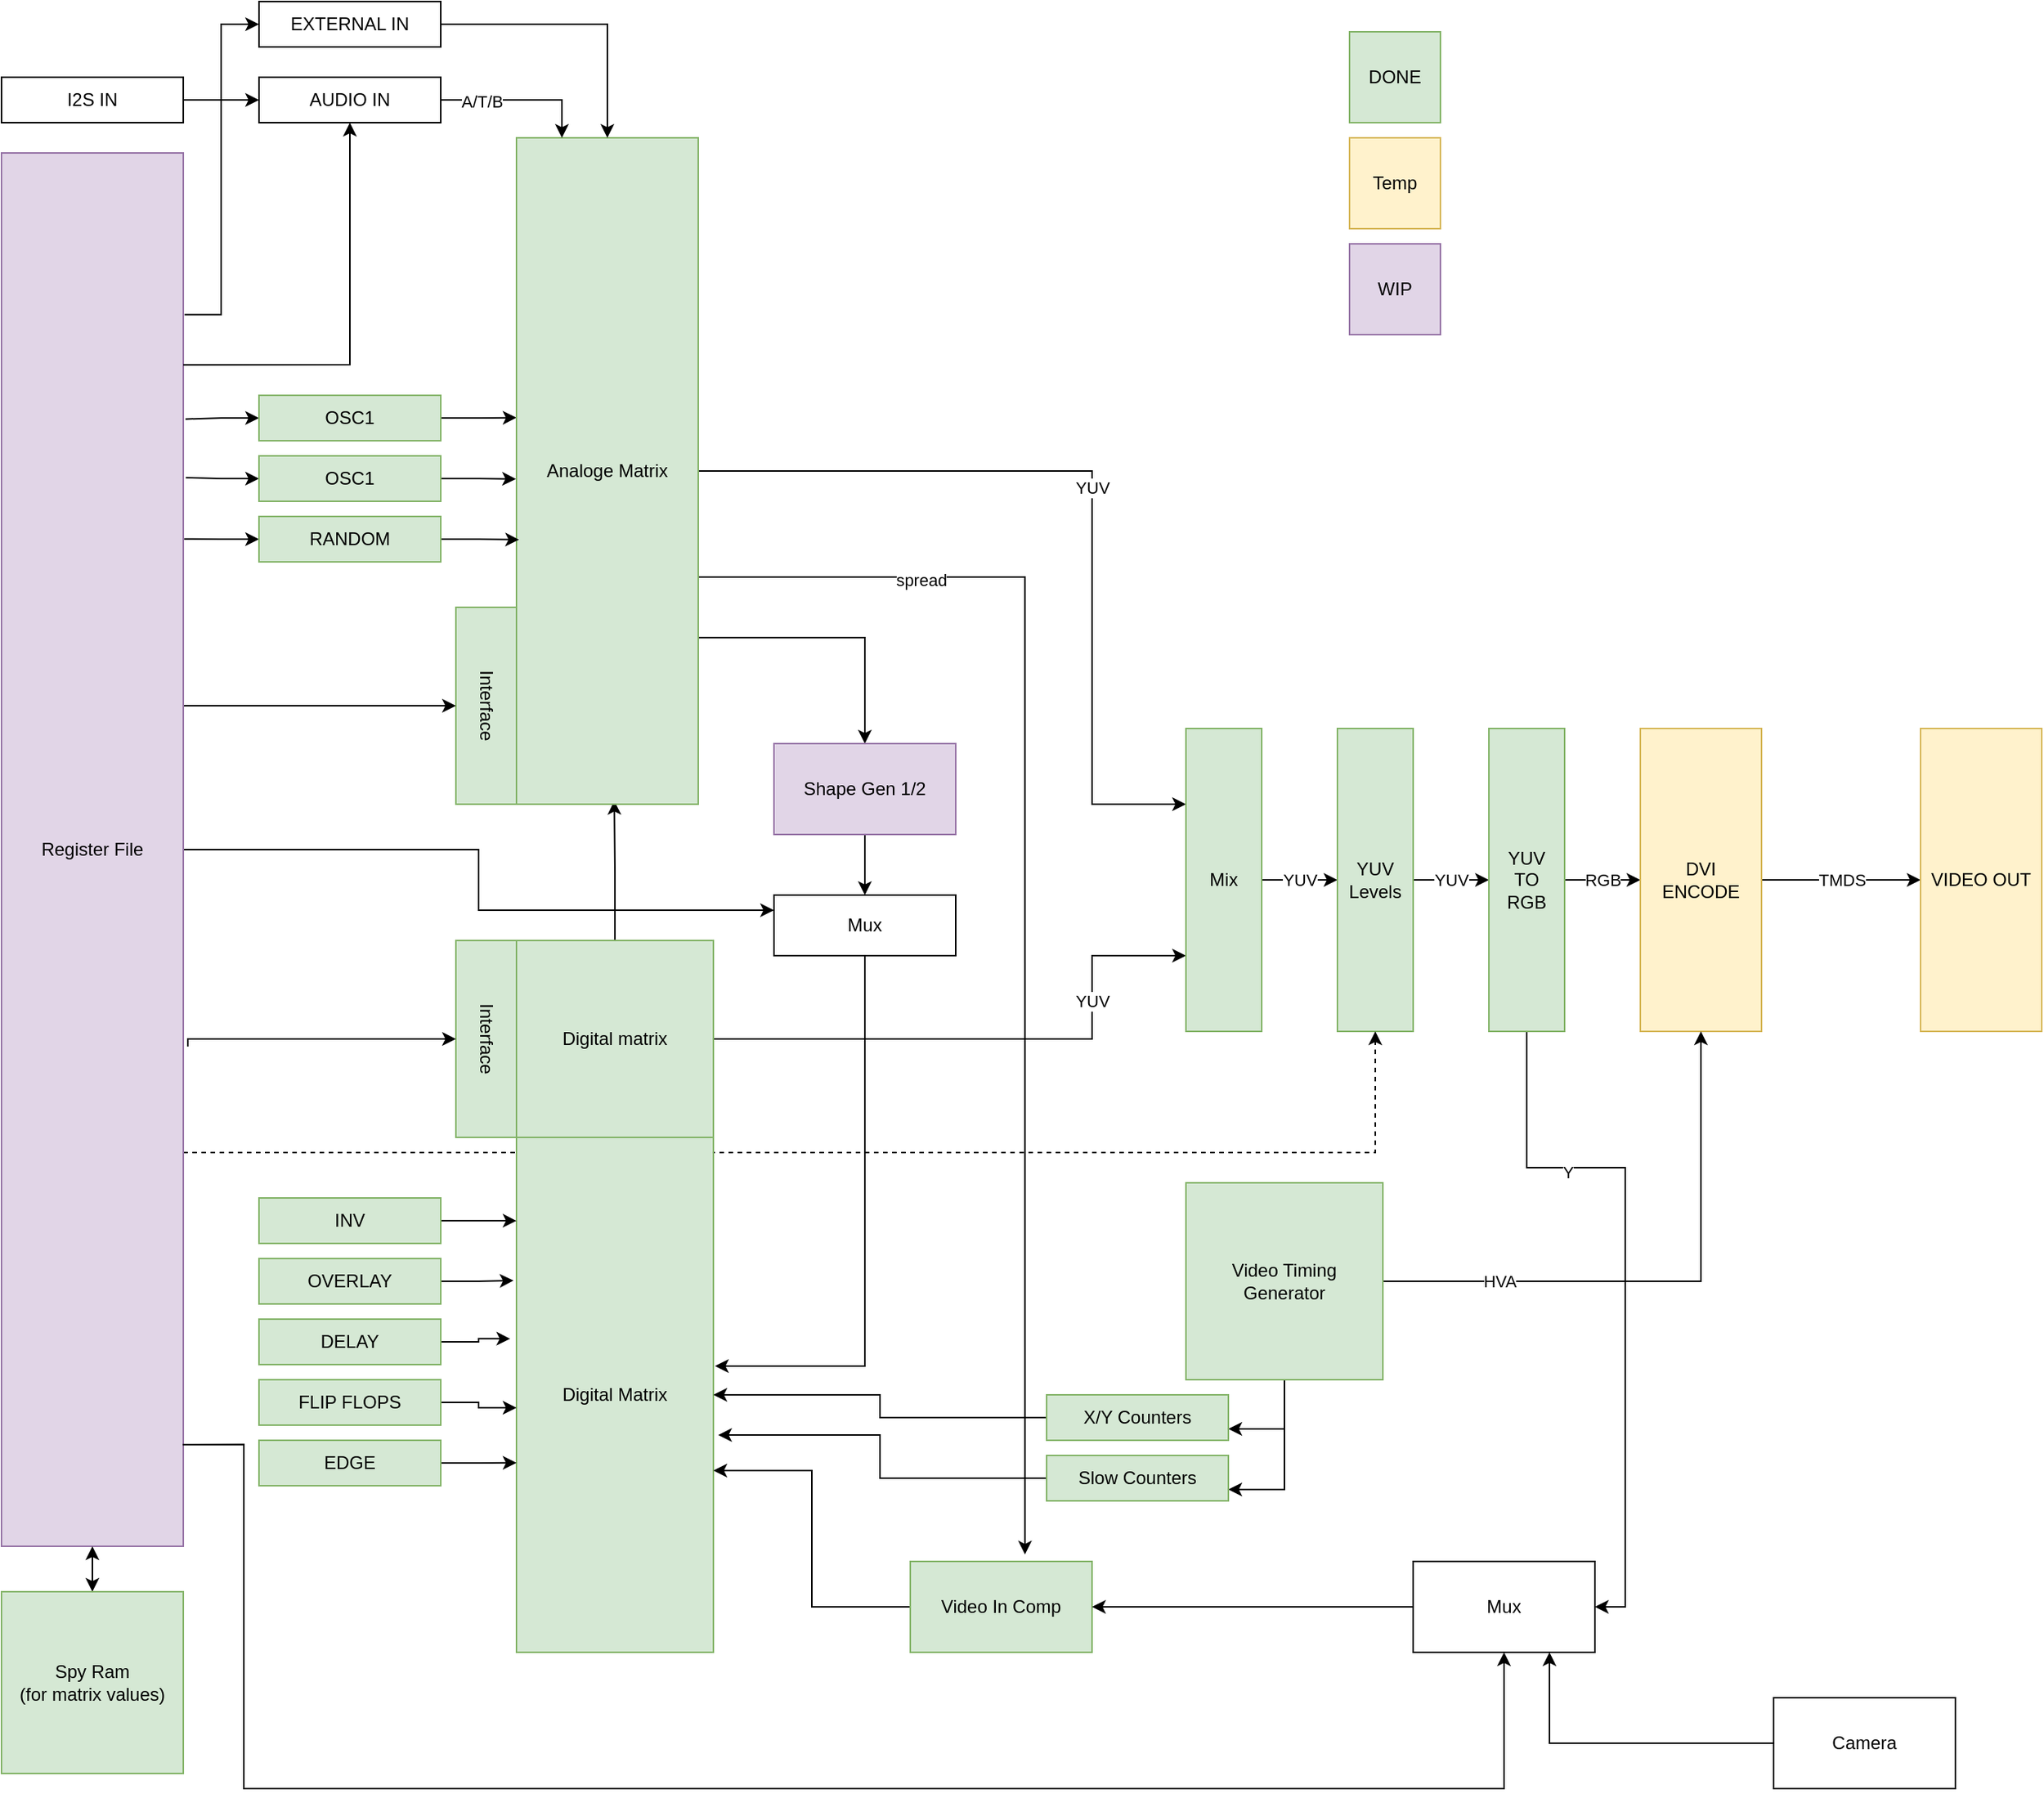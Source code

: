 <mxfile version="26.2.10">
  <diagram name="Page-1" id="RBFI0iX49wBqgzLYOTrN">
    <mxGraphModel dx="890" dy="2243" grid="1" gridSize="10" guides="1" tooltips="1" connect="1" arrows="1" fold="1" page="1" pageScale="1" pageWidth="850" pageHeight="1100" math="0" shadow="0">
      <root>
        <mxCell id="0" />
        <mxCell id="1" parent="0" />
        <mxCell id="7mZpvFm0Rja0avcv9IFA-11" value="YUV" style="edgeStyle=orthogonalEdgeStyle;rounded=0;orthogonalLoop=1;jettySize=auto;html=1;entryX=0;entryY=0.75;entryDx=0;entryDy=0;" parent="1" source="7mZpvFm0Rja0avcv9IFA-2" target="7mZpvFm0Rja0avcv9IFA-7" edge="1">
          <mxGeometry x="0.499" relative="1" as="geometry">
            <Array as="points">
              <mxPoint x="840" y="445" />
              <mxPoint x="840" y="390" />
            </Array>
            <mxPoint as="offset" />
          </mxGeometry>
        </mxCell>
        <mxCell id="7mZpvFm0Rja0avcv9IFA-47" style="edgeStyle=orthogonalEdgeStyle;rounded=0;orthogonalLoop=1;jettySize=auto;html=1;entryX=0.538;entryY=0.995;entryDx=0;entryDy=0;entryPerimeter=0;" parent="1" source="7mZpvFm0Rja0avcv9IFA-2" target="7mZpvFm0Rja0avcv9IFA-27" edge="1">
          <mxGeometry relative="1" as="geometry" />
        </mxCell>
        <mxCell id="7mZpvFm0Rja0avcv9IFA-2" value="Digital matrix" style="whiteSpace=wrap;html=1;aspect=fixed;fillColor=#D5E8D4;strokeColor=#82B366;" parent="1" vertex="1">
          <mxGeometry x="460" y="380" width="130" height="130" as="geometry" />
        </mxCell>
        <mxCell id="7mZpvFm0Rja0avcv9IFA-10" value="YUV" style="edgeStyle=orthogonalEdgeStyle;rounded=0;orthogonalLoop=1;jettySize=auto;html=1;entryX=0;entryY=0.25;entryDx=0;entryDy=0;" parent="1" source="7mZpvFm0Rja0avcv9IFA-27" target="7mZpvFm0Rja0avcv9IFA-7" edge="1">
          <mxGeometry relative="1" as="geometry">
            <mxPoint x="590" y="225" as="sourcePoint" />
            <Array as="points">
              <mxPoint x="840" y="70" />
              <mxPoint x="840" y="290" />
            </Array>
          </mxGeometry>
        </mxCell>
        <mxCell id="7mZpvFm0Rja0avcv9IFA-5" value="Interface" style="rounded=0;whiteSpace=wrap;html=1;rotation=90;fillColor=#d5e8d4;strokeColor=#82b366;" parent="1" vertex="1">
          <mxGeometry x="375" y="205" width="130" height="40" as="geometry" />
        </mxCell>
        <mxCell id="7mZpvFm0Rja0avcv9IFA-6" value="Interface" style="rounded=0;whiteSpace=wrap;html=1;rotation=90;fillColor=#d5e8d4;strokeColor=#82b366;" parent="1" vertex="1">
          <mxGeometry x="375" y="425" width="130" height="40" as="geometry" />
        </mxCell>
        <mxCell id="7mZpvFm0Rja0avcv9IFA-9" value="YUV" style="edgeStyle=orthogonalEdgeStyle;rounded=0;orthogonalLoop=1;jettySize=auto;html=1;entryX=0;entryY=0.5;entryDx=0;entryDy=0;" parent="1" source="7mZpvFm0Rja0avcv9IFA-7" target="7mZpvFm0Rja0avcv9IFA-8" edge="1">
          <mxGeometry relative="1" as="geometry" />
        </mxCell>
        <mxCell id="7mZpvFm0Rja0avcv9IFA-7" value="Mix" style="rounded=0;whiteSpace=wrap;html=1;fillColor=#d5e8d4;strokeColor=#82b366;" parent="1" vertex="1">
          <mxGeometry x="902" y="240" width="50" height="200" as="geometry" />
        </mxCell>
        <mxCell id="7mZpvFm0Rja0avcv9IFA-13" value="YUV" style="edgeStyle=orthogonalEdgeStyle;rounded=0;orthogonalLoop=1;jettySize=auto;html=1;entryX=0;entryY=0.5;entryDx=0;entryDy=0;" parent="1" source="7mZpvFm0Rja0avcv9IFA-8" target="7mZpvFm0Rja0avcv9IFA-12" edge="1">
          <mxGeometry relative="1" as="geometry" />
        </mxCell>
        <mxCell id="7mZpvFm0Rja0avcv9IFA-8" value="YUV&lt;br&gt;Levels" style="rounded=0;whiteSpace=wrap;html=1;fillColor=#d5e8d4;strokeColor=#82b366;" parent="1" vertex="1">
          <mxGeometry x="1002" y="240" width="50" height="200" as="geometry" />
        </mxCell>
        <mxCell id="7mZpvFm0Rja0avcv9IFA-16" value="RGB" style="edgeStyle=orthogonalEdgeStyle;rounded=0;orthogonalLoop=1;jettySize=auto;html=1;entryX=0;entryY=0.5;entryDx=0;entryDy=0;" parent="1" source="7mZpvFm0Rja0avcv9IFA-12" target="7mZpvFm0Rja0avcv9IFA-14" edge="1">
          <mxGeometry relative="1" as="geometry" />
        </mxCell>
        <mxCell id="7mZpvFm0Rja0avcv9IFA-71" style="edgeStyle=orthogonalEdgeStyle;rounded=0;orthogonalLoop=1;jettySize=auto;html=1;entryX=1;entryY=0.5;entryDx=0;entryDy=0;" parent="1" source="7mZpvFm0Rja0avcv9IFA-12" target="7mZpvFm0Rja0avcv9IFA-68" edge="1">
          <mxGeometry relative="1" as="geometry">
            <Array as="points">
              <mxPoint x="1127" y="530" />
              <mxPoint x="1192" y="530" />
              <mxPoint x="1192" y="820" />
            </Array>
          </mxGeometry>
        </mxCell>
        <mxCell id="7mZpvFm0Rja0avcv9IFA-72" value="Y" style="edgeLabel;html=1;align=center;verticalAlign=middle;resizable=0;points=[];" parent="7mZpvFm0Rja0avcv9IFA-71" vertex="1" connectable="0">
          <mxGeometry x="-0.5" y="-3" relative="1" as="geometry">
            <mxPoint as="offset" />
          </mxGeometry>
        </mxCell>
        <mxCell id="7mZpvFm0Rja0avcv9IFA-12" value="YUV&lt;br&gt;TO&lt;br&gt;RGB" style="rounded=0;whiteSpace=wrap;html=1;fillColor=#d5e8d4;strokeColor=#82b366;" parent="1" vertex="1">
          <mxGeometry x="1102" y="240" width="50" height="200" as="geometry" />
        </mxCell>
        <mxCell id="7mZpvFm0Rja0avcv9IFA-18" value="TMDS" style="edgeStyle=orthogonalEdgeStyle;rounded=0;orthogonalLoop=1;jettySize=auto;html=1;entryX=0;entryY=0.5;entryDx=0;entryDy=0;" parent="1" source="7mZpvFm0Rja0avcv9IFA-14" target="7mZpvFm0Rja0avcv9IFA-17" edge="1">
          <mxGeometry relative="1" as="geometry" />
        </mxCell>
        <mxCell id="7mZpvFm0Rja0avcv9IFA-14" value="DVI&lt;br&gt;ENCODE" style="rounded=0;whiteSpace=wrap;html=1;fillColor=#fff2cc;strokeColor=#d6b656;" parent="1" vertex="1">
          <mxGeometry x="1202" y="240" width="80" height="200" as="geometry" />
        </mxCell>
        <mxCell id="7mZpvFm0Rja0avcv9IFA-17" value="VIDEO OUT" style="rounded=0;whiteSpace=wrap;html=1;fillColor=#fff2cc;strokeColor=#d6b656;" parent="1" vertex="1">
          <mxGeometry x="1387" y="240" width="80" height="200" as="geometry" />
        </mxCell>
        <mxCell id="7mZpvFm0Rja0avcv9IFA-20" style="edgeStyle=orthogonalEdgeStyle;rounded=0;orthogonalLoop=1;jettySize=auto;html=1;entryX=0.5;entryY=1;entryDx=0;entryDy=0;" parent="1" source="7mZpvFm0Rja0avcv9IFA-19" target="7mZpvFm0Rja0avcv9IFA-14" edge="1">
          <mxGeometry relative="1" as="geometry" />
        </mxCell>
        <mxCell id="7mZpvFm0Rja0avcv9IFA-21" value="HVA" style="edgeLabel;html=1;align=center;verticalAlign=middle;resizable=0;points=[];" parent="7mZpvFm0Rja0avcv9IFA-20" vertex="1" connectable="0">
          <mxGeometry x="-0.589" relative="1" as="geometry">
            <mxPoint as="offset" />
          </mxGeometry>
        </mxCell>
        <mxCell id="7mZpvFm0Rja0avcv9IFA-90" style="edgeStyle=orthogonalEdgeStyle;rounded=0;orthogonalLoop=1;jettySize=auto;html=1;entryX=1;entryY=0.75;entryDx=0;entryDy=0;" parent="1" source="7mZpvFm0Rja0avcv9IFA-19" target="7mZpvFm0Rja0avcv9IFA-86" edge="1">
          <mxGeometry relative="1" as="geometry" />
        </mxCell>
        <mxCell id="7mZpvFm0Rja0avcv9IFA-91" style="edgeStyle=orthogonalEdgeStyle;rounded=0;orthogonalLoop=1;jettySize=auto;html=1;entryX=1;entryY=0.75;entryDx=0;entryDy=0;" parent="1" source="7mZpvFm0Rja0avcv9IFA-19" target="7mZpvFm0Rja0avcv9IFA-88" edge="1">
          <mxGeometry relative="1" as="geometry" />
        </mxCell>
        <mxCell id="7mZpvFm0Rja0avcv9IFA-19" value="Video Timing&lt;br&gt;Generator" style="whiteSpace=wrap;html=1;aspect=fixed;fillColor=#d5e8d4;strokeColor=#82b366;" parent="1" vertex="1">
          <mxGeometry x="902" y="540" width="130" height="130" as="geometry" />
        </mxCell>
        <mxCell id="7mZpvFm0Rja0avcv9IFA-23" style="edgeStyle=orthogonalEdgeStyle;rounded=0;orthogonalLoop=1;jettySize=auto;html=1;exitX=1;exitY=0.25;exitDx=0;exitDy=0;entryX=0.5;entryY=1;entryDx=0;entryDy=0;" parent="1" source="7mZpvFm0Rja0avcv9IFA-22" target="7mZpvFm0Rja0avcv9IFA-5" edge="1">
          <mxGeometry relative="1" as="geometry">
            <Array as="points">
              <mxPoint x="240" y="225" />
            </Array>
          </mxGeometry>
        </mxCell>
        <mxCell id="7mZpvFm0Rja0avcv9IFA-24" style="edgeStyle=orthogonalEdgeStyle;rounded=0;orthogonalLoop=1;jettySize=auto;html=1;" parent="1" target="7mZpvFm0Rja0avcv9IFA-6" edge="1">
          <mxGeometry relative="1" as="geometry">
            <mxPoint x="243" y="450" as="sourcePoint" />
            <Array as="points">
              <mxPoint x="243" y="445" />
            </Array>
          </mxGeometry>
        </mxCell>
        <mxCell id="7mZpvFm0Rja0avcv9IFA-25" style="edgeStyle=orthogonalEdgeStyle;rounded=0;orthogonalLoop=1;jettySize=auto;html=1;exitX=1;exitY=0.75;exitDx=0;exitDy=0;entryX=0.5;entryY=1;entryDx=0;entryDy=0;dashed=1;" parent="1" source="7mZpvFm0Rja0avcv9IFA-22" target="7mZpvFm0Rja0avcv9IFA-8" edge="1">
          <mxGeometry relative="1" as="geometry">
            <Array as="points">
              <mxPoint x="240" y="520" />
              <mxPoint x="1027" y="520" />
            </Array>
          </mxGeometry>
        </mxCell>
        <mxCell id="7mZpvFm0Rja0avcv9IFA-62" style="edgeStyle=orthogonalEdgeStyle;rounded=0;orthogonalLoop=1;jettySize=auto;html=1;" parent="1" source="7mZpvFm0Rja0avcv9IFA-22" target="7mZpvFm0Rja0avcv9IFA-59" edge="1">
          <mxGeometry relative="1" as="geometry">
            <Array as="points">
              <mxPoint x="435" y="320" />
              <mxPoint x="435" y="360" />
            </Array>
          </mxGeometry>
        </mxCell>
        <mxCell id="7mZpvFm0Rja0avcv9IFA-22" value="Register File" style="rounded=0;whiteSpace=wrap;html=1;fillColor=#e1d5e7;strokeColor=#9673a6;" parent="1" vertex="1">
          <mxGeometry x="120" y="-140" width="120" height="920" as="geometry" />
        </mxCell>
        <mxCell id="7mZpvFm0Rja0avcv9IFA-39" style="edgeStyle=orthogonalEdgeStyle;rounded=0;orthogonalLoop=1;jettySize=auto;html=1;entryX=0;entryY=0.42;entryDx=0;entryDy=0;entryPerimeter=0;" parent="1" source="7mZpvFm0Rja0avcv9IFA-26" target="7mZpvFm0Rja0avcv9IFA-27" edge="1">
          <mxGeometry relative="1" as="geometry" />
        </mxCell>
        <mxCell id="7mZpvFm0Rja0avcv9IFA-43" style="edgeStyle=orthogonalEdgeStyle;rounded=0;orthogonalLoop=1;jettySize=auto;html=1;entryX=1.012;entryY=0.191;entryDx=0;entryDy=0;entryPerimeter=0;endArrow=none;endFill=0;startArrow=classic;startFill=1;" parent="1" source="7mZpvFm0Rja0avcv9IFA-26" target="7mZpvFm0Rja0avcv9IFA-22" edge="1">
          <mxGeometry relative="1" as="geometry" />
        </mxCell>
        <mxCell id="7mZpvFm0Rja0avcv9IFA-26" value="OSC1" style="rounded=0;whiteSpace=wrap;html=1;fillColor=#d5e8d4;strokeColor=#82b366;" parent="1" vertex="1">
          <mxGeometry x="290" y="20" width="120" height="30" as="geometry" />
        </mxCell>
        <mxCell id="7mZpvFm0Rja0avcv9IFA-57" style="edgeStyle=orthogonalEdgeStyle;rounded=0;orthogonalLoop=1;jettySize=auto;html=1;exitX=1;exitY=0.75;exitDx=0;exitDy=0;" parent="1" source="7mZpvFm0Rja0avcv9IFA-27" target="7mZpvFm0Rja0avcv9IFA-56" edge="1">
          <mxGeometry relative="1" as="geometry">
            <Array as="points">
              <mxPoint x="690" y="180" />
            </Array>
          </mxGeometry>
        </mxCell>
        <mxCell id="7mZpvFm0Rja0avcv9IFA-64" style="edgeStyle=orthogonalEdgeStyle;rounded=0;orthogonalLoop=1;jettySize=auto;html=1;entryX=0.631;entryY=-0.077;entryDx=0;entryDy=0;entryPerimeter=0;" parent="1" source="7mZpvFm0Rja0avcv9IFA-27" target="7mZpvFm0Rja0avcv9IFA-63" edge="1">
          <mxGeometry relative="1" as="geometry">
            <Array as="points">
              <mxPoint x="796" y="140" />
            </Array>
          </mxGeometry>
        </mxCell>
        <mxCell id="7mZpvFm0Rja0avcv9IFA-65" value="spread" style="edgeLabel;html=1;align=center;verticalAlign=middle;resizable=0;points=[];" parent="7mZpvFm0Rja0avcv9IFA-64" vertex="1" connectable="0">
          <mxGeometry x="-0.659" y="-2" relative="1" as="geometry">
            <mxPoint as="offset" />
          </mxGeometry>
        </mxCell>
        <mxCell id="7mZpvFm0Rja0avcv9IFA-27" value="Analoge Matrix" style="rounded=0;whiteSpace=wrap;html=1;fillColor=#d5e8d4;strokeColor=#82b366;" parent="1" vertex="1">
          <mxGeometry x="460" y="-150" width="120" height="440" as="geometry" />
        </mxCell>
        <mxCell id="7mZpvFm0Rja0avcv9IFA-38" style="edgeStyle=orthogonalEdgeStyle;rounded=0;orthogonalLoop=1;jettySize=auto;html=1;entryX=-0.003;entryY=0.512;entryDx=0;entryDy=0;entryPerimeter=0;" parent="1" source="7mZpvFm0Rja0avcv9IFA-29" target="7mZpvFm0Rja0avcv9IFA-27" edge="1">
          <mxGeometry relative="1" as="geometry" />
        </mxCell>
        <mxCell id="7mZpvFm0Rja0avcv9IFA-41" style="edgeStyle=orthogonalEdgeStyle;rounded=0;orthogonalLoop=1;jettySize=auto;html=1;entryX=1.014;entryY=0.233;entryDx=0;entryDy=0;entryPerimeter=0;endArrow=none;endFill=0;startArrow=classic;startFill=1;" parent="1" source="7mZpvFm0Rja0avcv9IFA-29" target="7mZpvFm0Rja0avcv9IFA-22" edge="1">
          <mxGeometry relative="1" as="geometry" />
        </mxCell>
        <mxCell id="7mZpvFm0Rja0avcv9IFA-29" value="OSC1" style="rounded=0;whiteSpace=wrap;html=1;fillColor=#d5e8d4;strokeColor=#82b366;" parent="1" vertex="1">
          <mxGeometry x="290" y="60" width="120" height="30" as="geometry" />
        </mxCell>
        <mxCell id="7mZpvFm0Rja0avcv9IFA-37" style="edgeStyle=orthogonalEdgeStyle;rounded=0;orthogonalLoop=1;jettySize=auto;html=1;entryX=0.014;entryY=0.603;entryDx=0;entryDy=0;entryPerimeter=0;" parent="1" source="7mZpvFm0Rja0avcv9IFA-30" target="7mZpvFm0Rja0avcv9IFA-27" edge="1">
          <mxGeometry relative="1" as="geometry" />
        </mxCell>
        <mxCell id="7mZpvFm0Rja0avcv9IFA-40" style="edgeStyle=orthogonalEdgeStyle;rounded=0;orthogonalLoop=1;jettySize=auto;html=1;entryX=1.005;entryY=0.277;entryDx=0;entryDy=0;entryPerimeter=0;endArrow=none;endFill=0;startArrow=classic;startFill=1;" parent="1" source="7mZpvFm0Rja0avcv9IFA-30" target="7mZpvFm0Rja0avcv9IFA-22" edge="1">
          <mxGeometry relative="1" as="geometry" />
        </mxCell>
        <mxCell id="7mZpvFm0Rja0avcv9IFA-30" value="RANDOM" style="rounded=0;whiteSpace=wrap;html=1;fillColor=#d5e8d4;strokeColor=#82b366;" parent="1" vertex="1">
          <mxGeometry x="290" y="100" width="120" height="30" as="geometry" />
        </mxCell>
        <mxCell id="7mZpvFm0Rja0avcv9IFA-35" style="edgeStyle=orthogonalEdgeStyle;rounded=0;orthogonalLoop=1;jettySize=auto;html=1;entryX=0.25;entryY=0;entryDx=0;entryDy=0;" parent="1" source="7mZpvFm0Rja0avcv9IFA-32" target="7mZpvFm0Rja0avcv9IFA-27" edge="1">
          <mxGeometry relative="1" as="geometry" />
        </mxCell>
        <mxCell id="7mZpvFm0Rja0avcv9IFA-36" value="A/T/B" style="edgeLabel;html=1;align=center;verticalAlign=middle;resizable=0;points=[];" parent="7mZpvFm0Rja0avcv9IFA-35" vertex="1" connectable="0">
          <mxGeometry x="-0.486" y="-1" relative="1" as="geometry">
            <mxPoint as="offset" />
          </mxGeometry>
        </mxCell>
        <mxCell id="7mZpvFm0Rja0avcv9IFA-45" style="edgeStyle=orthogonalEdgeStyle;rounded=0;orthogonalLoop=1;jettySize=auto;html=1;entryX=1;entryY=0.152;entryDx=0;entryDy=0;entryPerimeter=0;endArrow=none;endFill=0;startArrow=classic;startFill=1;" parent="1" source="7mZpvFm0Rja0avcv9IFA-32" target="7mZpvFm0Rja0avcv9IFA-22" edge="1">
          <mxGeometry relative="1" as="geometry">
            <Array as="points">
              <mxPoint x="350" />
            </Array>
          </mxGeometry>
        </mxCell>
        <mxCell id="7mZpvFm0Rja0avcv9IFA-32" value="AUDIO IN" style="rounded=0;whiteSpace=wrap;html=1;" parent="1" vertex="1">
          <mxGeometry x="290" y="-190" width="120" height="30" as="geometry" />
        </mxCell>
        <mxCell id="7mZpvFm0Rja0avcv9IFA-34" style="edgeStyle=orthogonalEdgeStyle;rounded=0;orthogonalLoop=1;jettySize=auto;html=1;entryX=0.5;entryY=0;entryDx=0;entryDy=0;" parent="1" source="7mZpvFm0Rja0avcv9IFA-33" target="7mZpvFm0Rja0avcv9IFA-27" edge="1">
          <mxGeometry relative="1" as="geometry" />
        </mxCell>
        <mxCell id="7mZpvFm0Rja0avcv9IFA-52" style="edgeStyle=orthogonalEdgeStyle;rounded=0;orthogonalLoop=1;jettySize=auto;html=1;entryX=1.007;entryY=0.116;entryDx=0;entryDy=0;entryPerimeter=0;startArrow=classic;startFill=1;endArrow=none;endFill=0;" parent="1" source="7mZpvFm0Rja0avcv9IFA-33" target="7mZpvFm0Rja0avcv9IFA-22" edge="1">
          <mxGeometry relative="1" as="geometry" />
        </mxCell>
        <mxCell id="7mZpvFm0Rja0avcv9IFA-33" value="EXTERNAL IN" style="rounded=0;whiteSpace=wrap;html=1;" parent="1" vertex="1">
          <mxGeometry x="290" y="-240" width="120" height="30" as="geometry" />
        </mxCell>
        <mxCell id="7mZpvFm0Rja0avcv9IFA-50" style="edgeStyle=orthogonalEdgeStyle;rounded=0;orthogonalLoop=1;jettySize=auto;html=1;entryX=0;entryY=0.5;entryDx=0;entryDy=0;" parent="1" source="7mZpvFm0Rja0avcv9IFA-49" target="7mZpvFm0Rja0avcv9IFA-32" edge="1">
          <mxGeometry relative="1" as="geometry" />
        </mxCell>
        <mxCell id="7mZpvFm0Rja0avcv9IFA-49" value="I2S IN" style="rounded=0;whiteSpace=wrap;html=1;" parent="1" vertex="1">
          <mxGeometry x="120" y="-190" width="120" height="30" as="geometry" />
        </mxCell>
        <mxCell id="7mZpvFm0Rja0avcv9IFA-53" value="Digital Matrix" style="rounded=0;whiteSpace=wrap;html=1;fillColor=#d5e8d4;strokeColor=#82b366;" parent="1" vertex="1">
          <mxGeometry x="460" y="510" width="130" height="340" as="geometry" />
        </mxCell>
        <mxCell id="7mZpvFm0Rja0avcv9IFA-55" style="edgeStyle=orthogonalEdgeStyle;rounded=0;orthogonalLoop=1;jettySize=auto;html=1;entryX=0.5;entryY=1;entryDx=0;entryDy=0;startArrow=classic;startFill=1;" parent="1" source="7mZpvFm0Rja0avcv9IFA-54" target="7mZpvFm0Rja0avcv9IFA-22" edge="1">
          <mxGeometry relative="1" as="geometry" />
        </mxCell>
        <mxCell id="7mZpvFm0Rja0avcv9IFA-54" value="Spy Ram&lt;br&gt;(for matrix values)" style="rounded=0;whiteSpace=wrap;html=1;fillColor=#d5e8d4;strokeColor=#82b366;" parent="1" vertex="1">
          <mxGeometry x="120" y="810" width="120" height="120" as="geometry" />
        </mxCell>
        <mxCell id="7mZpvFm0Rja0avcv9IFA-60" style="edgeStyle=orthogonalEdgeStyle;rounded=0;orthogonalLoop=1;jettySize=auto;html=1;entryX=0.5;entryY=0;entryDx=0;entryDy=0;" parent="1" source="7mZpvFm0Rja0avcv9IFA-56" target="7mZpvFm0Rja0avcv9IFA-59" edge="1">
          <mxGeometry relative="1" as="geometry" />
        </mxCell>
        <mxCell id="7mZpvFm0Rja0avcv9IFA-56" value="Shape Gen 1/2" style="rounded=0;whiteSpace=wrap;html=1;fillColor=#e1d5e7;strokeColor=#9673a6;" parent="1" vertex="1">
          <mxGeometry x="630" y="250" width="120" height="60" as="geometry" />
        </mxCell>
        <mxCell id="7mZpvFm0Rja0avcv9IFA-61" style="edgeStyle=orthogonalEdgeStyle;rounded=0;orthogonalLoop=1;jettySize=auto;html=1;entryX=1.008;entryY=0.444;entryDx=0;entryDy=0;entryPerimeter=0;" parent="1" source="7mZpvFm0Rja0avcv9IFA-59" target="7mZpvFm0Rja0avcv9IFA-53" edge="1">
          <mxGeometry relative="1" as="geometry">
            <Array as="points">
              <mxPoint x="690" y="661" />
            </Array>
          </mxGeometry>
        </mxCell>
        <mxCell id="7mZpvFm0Rja0avcv9IFA-59" value="Mux" style="rounded=0;whiteSpace=wrap;html=1;" parent="1" vertex="1">
          <mxGeometry x="630" y="350" width="120" height="40" as="geometry" />
        </mxCell>
        <mxCell id="7mZpvFm0Rja0avcv9IFA-67" style="edgeStyle=orthogonalEdgeStyle;rounded=0;orthogonalLoop=1;jettySize=auto;html=1;entryX=1;entryY=0.647;entryDx=0;entryDy=0;entryPerimeter=0;" parent="1" source="7mZpvFm0Rja0avcv9IFA-63" target="7mZpvFm0Rja0avcv9IFA-53" edge="1">
          <mxGeometry relative="1" as="geometry" />
        </mxCell>
        <mxCell id="7mZpvFm0Rja0avcv9IFA-63" value="Video In Comp" style="rounded=0;whiteSpace=wrap;html=1;strokeColor=#82b366;fillColor=#d5e8d4;" parent="1" vertex="1">
          <mxGeometry x="720" y="790" width="120" height="60" as="geometry" />
        </mxCell>
        <mxCell id="7mZpvFm0Rja0avcv9IFA-69" style="edgeStyle=orthogonalEdgeStyle;rounded=0;orthogonalLoop=1;jettySize=auto;html=1;entryX=1;entryY=0.5;entryDx=0;entryDy=0;" parent="1" source="7mZpvFm0Rja0avcv9IFA-68" target="7mZpvFm0Rja0avcv9IFA-63" edge="1">
          <mxGeometry relative="1" as="geometry" />
        </mxCell>
        <mxCell id="7mZpvFm0Rja0avcv9IFA-75" style="edgeStyle=orthogonalEdgeStyle;rounded=0;orthogonalLoop=1;jettySize=auto;html=1;entryX=0.997;entryY=0.927;entryDx=0;entryDy=0;entryPerimeter=0;startArrow=classic;startFill=1;endArrow=none;endFill=0;" parent="1" source="7mZpvFm0Rja0avcv9IFA-68" target="7mZpvFm0Rja0avcv9IFA-22" edge="1">
          <mxGeometry relative="1" as="geometry">
            <Array as="points">
              <mxPoint x="1112" y="940" />
              <mxPoint x="280" y="940" />
              <mxPoint x="280" y="713" />
            </Array>
          </mxGeometry>
        </mxCell>
        <mxCell id="7mZpvFm0Rja0avcv9IFA-68" value="Mux" style="rounded=0;whiteSpace=wrap;html=1;" parent="1" vertex="1">
          <mxGeometry x="1052" y="790" width="120" height="60" as="geometry" />
        </mxCell>
        <mxCell id="7mZpvFm0Rja0avcv9IFA-74" style="edgeStyle=orthogonalEdgeStyle;rounded=0;orthogonalLoop=1;jettySize=auto;html=1;entryX=0.75;entryY=1;entryDx=0;entryDy=0;" parent="1" source="7mZpvFm0Rja0avcv9IFA-73" target="7mZpvFm0Rja0avcv9IFA-68" edge="1">
          <mxGeometry relative="1" as="geometry" />
        </mxCell>
        <mxCell id="7mZpvFm0Rja0avcv9IFA-73" value="Camera" style="rounded=0;whiteSpace=wrap;html=1;" parent="1" vertex="1">
          <mxGeometry x="1290" y="880" width="120" height="60" as="geometry" />
        </mxCell>
        <mxCell id="7mZpvFm0Rja0avcv9IFA-81" style="edgeStyle=orthogonalEdgeStyle;rounded=0;orthogonalLoop=1;jettySize=auto;html=1;entryX=0;entryY=0.162;entryDx=0;entryDy=0;entryPerimeter=0;" parent="1" source="7mZpvFm0Rja0avcv9IFA-76" target="7mZpvFm0Rja0avcv9IFA-53" edge="1">
          <mxGeometry relative="1" as="geometry" />
        </mxCell>
        <mxCell id="7mZpvFm0Rja0avcv9IFA-76" value="INV" style="rounded=0;whiteSpace=wrap;html=1;fillColor=#d5e8d4;strokeColor=#82b366;" parent="1" vertex="1">
          <mxGeometry x="290" y="550" width="120" height="30" as="geometry" />
        </mxCell>
        <mxCell id="7mZpvFm0Rja0avcv9IFA-82" style="edgeStyle=orthogonalEdgeStyle;rounded=0;orthogonalLoop=1;jettySize=auto;html=1;entryX=-0.015;entryY=0.278;entryDx=0;entryDy=0;entryPerimeter=0;" parent="1" source="7mZpvFm0Rja0avcv9IFA-77" target="7mZpvFm0Rja0avcv9IFA-53" edge="1">
          <mxGeometry relative="1" as="geometry" />
        </mxCell>
        <mxCell id="7mZpvFm0Rja0avcv9IFA-77" value="OVERLAY" style="rounded=0;whiteSpace=wrap;html=1;fillColor=#d5e8d4;strokeColor=#82b366;" parent="1" vertex="1">
          <mxGeometry x="290" y="590" width="120" height="30" as="geometry" />
        </mxCell>
        <mxCell id="7mZpvFm0Rja0avcv9IFA-83" style="edgeStyle=orthogonalEdgeStyle;rounded=0;orthogonalLoop=1;jettySize=auto;html=1;entryX=-0.032;entryY=0.391;entryDx=0;entryDy=0;entryPerimeter=0;" parent="1" source="7mZpvFm0Rja0avcv9IFA-78" target="7mZpvFm0Rja0avcv9IFA-53" edge="1">
          <mxGeometry relative="1" as="geometry" />
        </mxCell>
        <mxCell id="7mZpvFm0Rja0avcv9IFA-78" value="DELAY" style="rounded=0;whiteSpace=wrap;html=1;fillColor=#d5e8d4;strokeColor=#82b366;" parent="1" vertex="1">
          <mxGeometry x="290" y="630" width="120" height="30" as="geometry" />
        </mxCell>
        <mxCell id="7mZpvFm0Rja0avcv9IFA-84" style="edgeStyle=orthogonalEdgeStyle;rounded=0;orthogonalLoop=1;jettySize=auto;html=1;entryX=0;entryY=0.525;entryDx=0;entryDy=0;entryPerimeter=0;" parent="1" source="7mZpvFm0Rja0avcv9IFA-79" target="7mZpvFm0Rja0avcv9IFA-53" edge="1">
          <mxGeometry relative="1" as="geometry" />
        </mxCell>
        <mxCell id="7mZpvFm0Rja0avcv9IFA-79" value="FLIP FLOPS" style="rounded=0;whiteSpace=wrap;html=1;fillColor=#d5e8d4;strokeColor=#82b366;" parent="1" vertex="1">
          <mxGeometry x="290" y="670" width="120" height="30" as="geometry" />
        </mxCell>
        <mxCell id="7mZpvFm0Rja0avcv9IFA-85" style="edgeStyle=orthogonalEdgeStyle;rounded=0;orthogonalLoop=1;jettySize=auto;html=1;entryX=0;entryY=0.632;entryDx=0;entryDy=0;entryPerimeter=0;" parent="1" source="7mZpvFm0Rja0avcv9IFA-80" target="7mZpvFm0Rja0avcv9IFA-53" edge="1">
          <mxGeometry relative="1" as="geometry" />
        </mxCell>
        <mxCell id="7mZpvFm0Rja0avcv9IFA-80" value="EDGE" style="rounded=0;whiteSpace=wrap;html=1;fillColor=#d5e8d4;strokeColor=#82b366;" parent="1" vertex="1">
          <mxGeometry x="290" y="710" width="120" height="30" as="geometry" />
        </mxCell>
        <mxCell id="7mZpvFm0Rja0avcv9IFA-87" style="edgeStyle=orthogonalEdgeStyle;rounded=0;orthogonalLoop=1;jettySize=auto;html=1;entryX=1;entryY=0.5;entryDx=0;entryDy=0;" parent="1" source="7mZpvFm0Rja0avcv9IFA-86" target="7mZpvFm0Rja0avcv9IFA-53" edge="1">
          <mxGeometry relative="1" as="geometry" />
        </mxCell>
        <mxCell id="7mZpvFm0Rja0avcv9IFA-86" value="X/Y Counters" style="rounded=0;whiteSpace=wrap;html=1;fillColor=#d5e8d4;strokeColor=#82b366;" parent="1" vertex="1">
          <mxGeometry x="810" y="680" width="120" height="30" as="geometry" />
        </mxCell>
        <mxCell id="7mZpvFm0Rja0avcv9IFA-89" style="edgeStyle=orthogonalEdgeStyle;rounded=0;orthogonalLoop=1;jettySize=auto;html=1;entryX=1.024;entryY=0.578;entryDx=0;entryDy=0;entryPerimeter=0;" parent="1" source="7mZpvFm0Rja0avcv9IFA-88" target="7mZpvFm0Rja0avcv9IFA-53" edge="1">
          <mxGeometry relative="1" as="geometry" />
        </mxCell>
        <mxCell id="7mZpvFm0Rja0avcv9IFA-88" value="Slow Counters" style="rounded=0;whiteSpace=wrap;html=1;fillColor=#d5e8d4;strokeColor=#82b366;" parent="1" vertex="1">
          <mxGeometry x="810" y="720" width="120" height="30" as="geometry" />
        </mxCell>
        <mxCell id="7mZpvFm0Rja0avcv9IFA-92" value="DONE" style="whiteSpace=wrap;html=1;aspect=fixed;fillColor=#d5e8d4;strokeColor=#82b366;" parent="1" vertex="1">
          <mxGeometry x="1010" y="-220" width="60" height="60" as="geometry" />
        </mxCell>
        <mxCell id="7mZpvFm0Rja0avcv9IFA-93" value="Temp" style="whiteSpace=wrap;html=1;aspect=fixed;fillColor=#fff2cc;strokeColor=#d6b656;" parent="1" vertex="1">
          <mxGeometry x="1010" y="-150" width="60" height="60" as="geometry" />
        </mxCell>
        <mxCell id="7mZpvFm0Rja0avcv9IFA-94" value="WIP" style="whiteSpace=wrap;html=1;aspect=fixed;fillColor=#e1d5e7;strokeColor=#9673a6;" parent="1" vertex="1">
          <mxGeometry x="1010" y="-80" width="60" height="60" as="geometry" />
        </mxCell>
      </root>
    </mxGraphModel>
  </diagram>
</mxfile>
